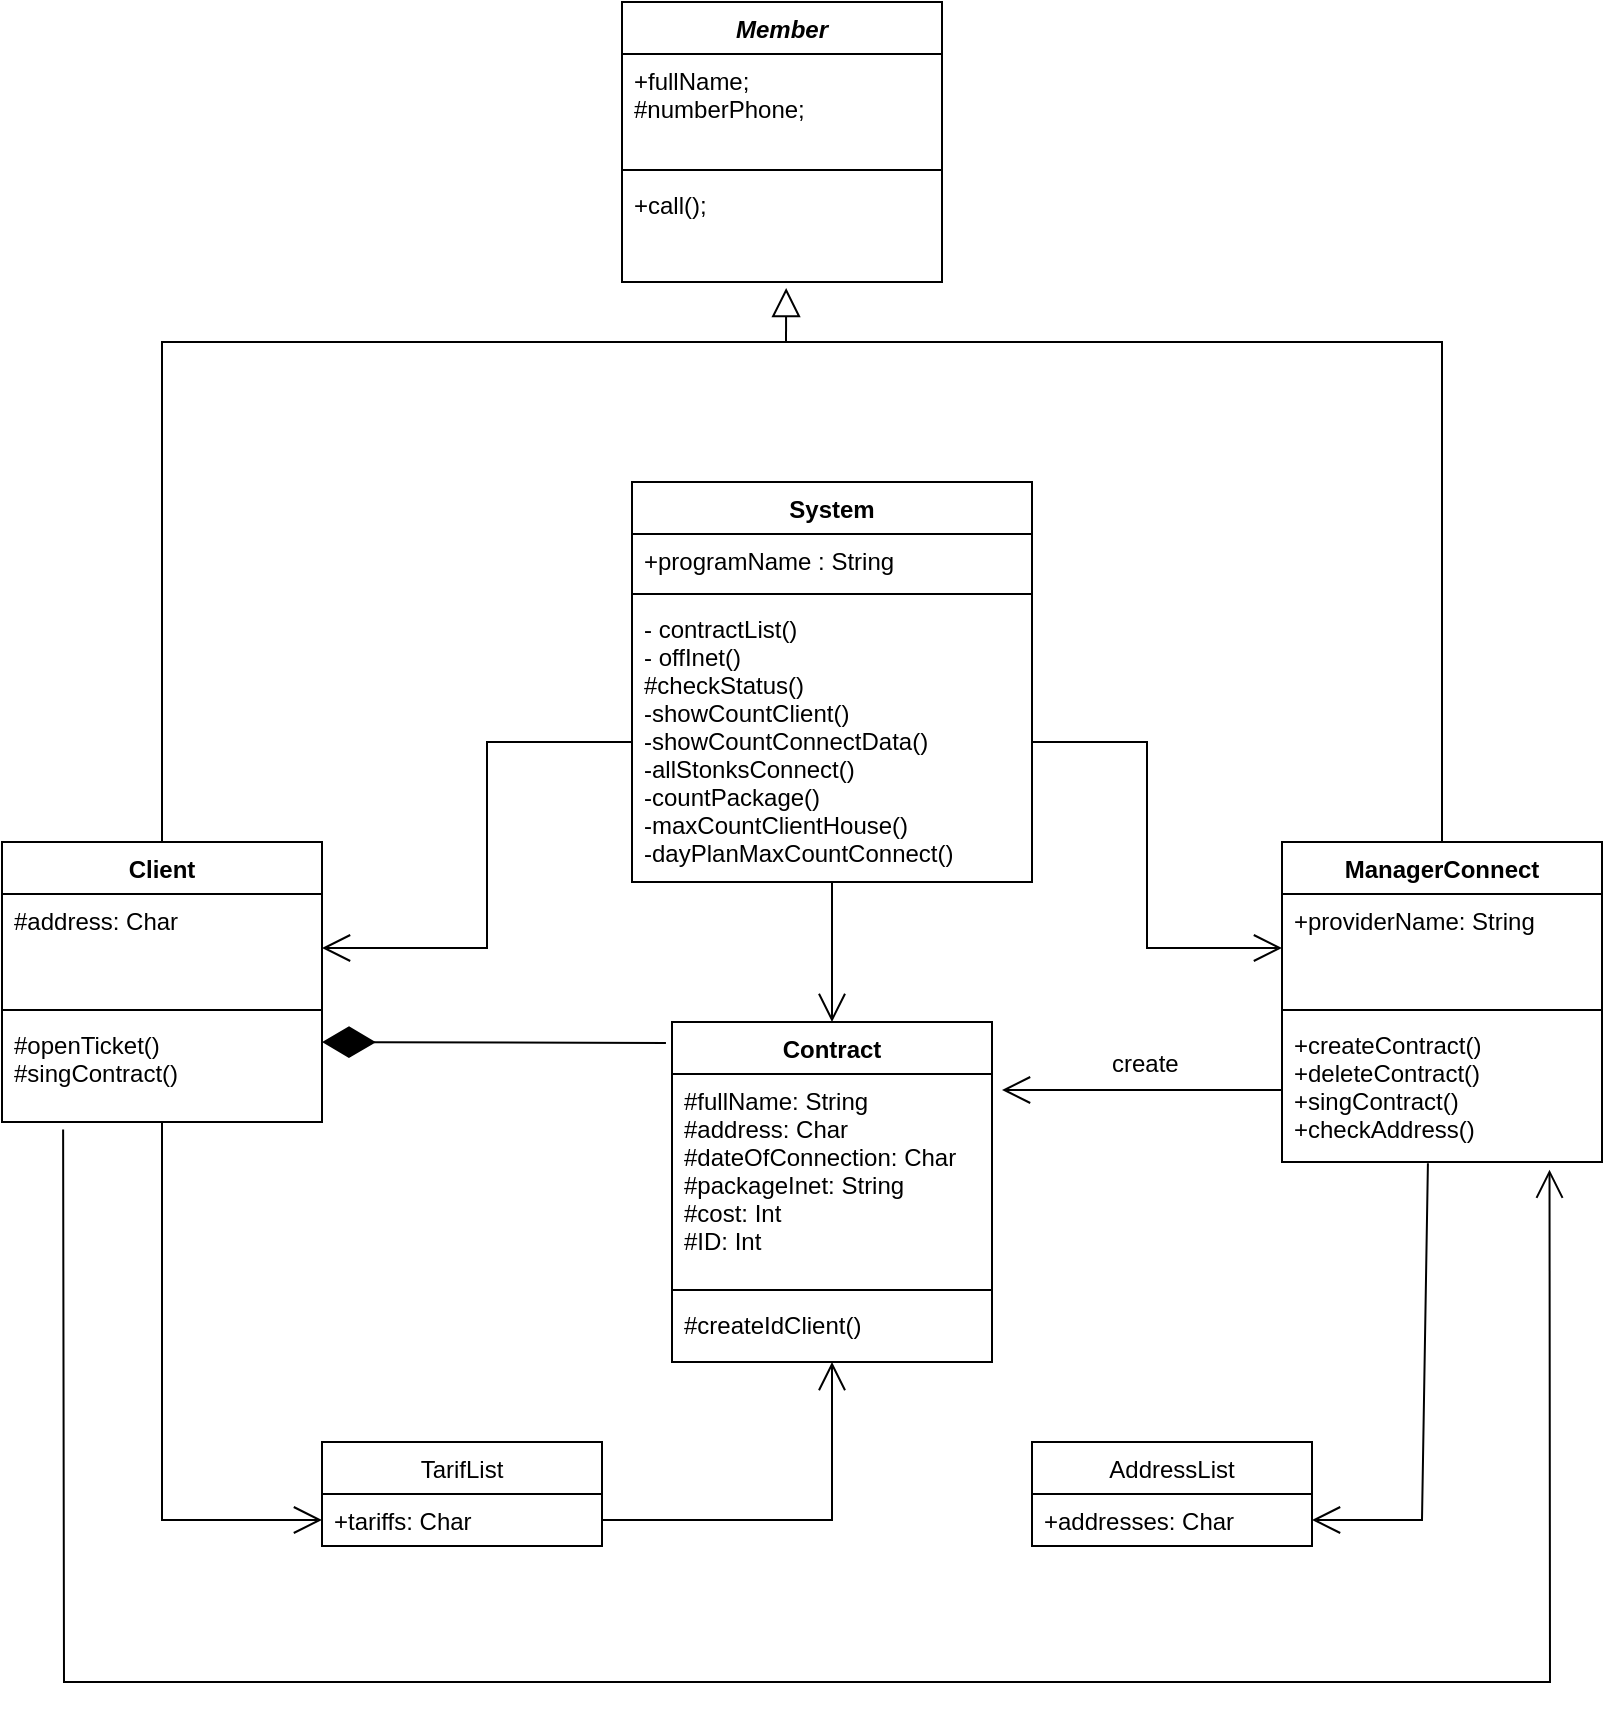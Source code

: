 <mxfile version="15.5.4" type="embed"><diagram id="C5RBs43oDa-KdzZeNtuy" name="Page-1"><mxGraphModel dx="649" dy="2866" grid="1" gridSize="10" guides="1" tooltips="1" connect="1" arrows="1" fold="1" page="1" pageScale="1" pageWidth="827" pageHeight="1169" math="0" shadow="0"><root><mxCell id="WIyWlLk6GJQsqaUBKTNV-0"/><mxCell id="WIyWlLk6GJQsqaUBKTNV-1" parent="WIyWlLk6GJQsqaUBKTNV-0"/><mxCell id="x4CzHmT4jv46Xul65Cwn-0" value="Contract" style="swimlane;fontStyle=1;align=center;verticalAlign=top;childLayout=stackLayout;horizontal=1;startSize=26;horizontalStack=0;resizeParent=1;resizeParentMax=0;resizeLast=0;collapsible=1;marginBottom=0;" parent="WIyWlLk6GJQsqaUBKTNV-1" vertex="1"><mxGeometry x="345" y="-1760" width="160" height="170" as="geometry"/></mxCell><mxCell id="x4CzHmT4jv46Xul65Cwn-1" value="#fullName: String&#10;#address: Char&#10;#dateOfConnection: Char&#10;#packageInet: String&#10;#cost: Int&#10;#ID: Int" style="text;strokeColor=none;fillColor=none;align=left;verticalAlign=top;spacingLeft=4;spacingRight=4;overflow=hidden;rotatable=0;points=[[0,0.5],[1,0.5]];portConstraint=eastwest;" parent="x4CzHmT4jv46Xul65Cwn-0" vertex="1"><mxGeometry y="26" width="160" height="104" as="geometry"/></mxCell><mxCell id="x4CzHmT4jv46Xul65Cwn-2" value="" style="line;strokeWidth=1;fillColor=none;align=left;verticalAlign=middle;spacingTop=-1;spacingLeft=3;spacingRight=3;rotatable=0;labelPosition=right;points=[];portConstraint=eastwest;" parent="x4CzHmT4jv46Xul65Cwn-0" vertex="1"><mxGeometry y="130" width="160" height="8" as="geometry"/></mxCell><mxCell id="x4CzHmT4jv46Xul65Cwn-3" value="#createIdClient()" style="text;strokeColor=none;fillColor=none;align=left;verticalAlign=top;spacingLeft=4;spacingRight=4;overflow=hidden;rotatable=0;points=[[0,0.5],[1,0.5]];portConstraint=eastwest;" parent="x4CzHmT4jv46Xul65Cwn-0" vertex="1"><mxGeometry y="138" width="160" height="32" as="geometry"/></mxCell><mxCell id="MIx9iEtUgZisJlGi1HNq-17" style="edgeStyle=orthogonalEdgeStyle;rounded=0;orthogonalLoop=1;jettySize=auto;html=1;exitX=0.5;exitY=0;exitDx=0;exitDy=0;startArrow=none;startFill=0;endArrow=none;endFill=0;strokeWidth=1;" parent="WIyWlLk6GJQsqaUBKTNV-1" source="x4CzHmT4jv46Xul65Cwn-14" edge="1"><mxGeometry relative="1" as="geometry"><mxPoint x="400" y="-2100" as="targetPoint"/><Array as="points"><mxPoint x="90" y="-2100"/></Array></mxGeometry></mxCell><mxCell id="19" style="edgeStyle=orthogonalEdgeStyle;rounded=0;orthogonalLoop=1;jettySize=auto;html=1;entryX=0;entryY=0.5;entryDx=0;entryDy=0;endArrow=open;endFill=0;endSize=12;" parent="WIyWlLk6GJQsqaUBKTNV-1" source="x4CzHmT4jv46Xul65Cwn-14" target="m357RM5_wuhy1742Luh5-17" edge="1"><mxGeometry relative="1" as="geometry"/></mxCell><mxCell id="x4CzHmT4jv46Xul65Cwn-14" value="Client" style="swimlane;fontStyle=1;align=center;verticalAlign=top;childLayout=stackLayout;horizontal=1;startSize=26;horizontalStack=0;resizeParent=1;resizeParentMax=0;resizeLast=0;collapsible=1;marginBottom=0;" parent="WIyWlLk6GJQsqaUBKTNV-1" vertex="1"><mxGeometry x="10" y="-1850" width="160" height="140" as="geometry"/></mxCell><mxCell id="x4CzHmT4jv46Xul65Cwn-15" value="#address: Char" style="text;strokeColor=none;fillColor=none;align=left;verticalAlign=top;spacingLeft=4;spacingRight=4;overflow=hidden;rotatable=0;points=[[0,0.5],[1,0.5]];portConstraint=eastwest;" parent="x4CzHmT4jv46Xul65Cwn-14" vertex="1"><mxGeometry y="26" width="160" height="54" as="geometry"/></mxCell><mxCell id="x4CzHmT4jv46Xul65Cwn-16" value="" style="line;strokeWidth=1;fillColor=none;align=left;verticalAlign=middle;spacingTop=-1;spacingLeft=3;spacingRight=3;rotatable=0;labelPosition=right;points=[];portConstraint=eastwest;" parent="x4CzHmT4jv46Xul65Cwn-14" vertex="1"><mxGeometry y="80" width="160" height="8" as="geometry"/></mxCell><mxCell id="x4CzHmT4jv46Xul65Cwn-17" value="#openTicket()&#10;#singContract()" style="text;strokeColor=none;fillColor=none;align=left;verticalAlign=top;spacingLeft=4;spacingRight=4;overflow=hidden;rotatable=0;points=[[0,0.5],[1,0.5]];portConstraint=eastwest;" parent="x4CzHmT4jv46Xul65Cwn-14" vertex="1"><mxGeometry y="88" width="160" height="52" as="geometry"/></mxCell><mxCell id="MIx9iEtUgZisJlGi1HNq-18" style="edgeStyle=orthogonalEdgeStyle;rounded=0;orthogonalLoop=1;jettySize=auto;html=1;startArrow=none;startFill=0;endArrow=none;endFill=0;strokeWidth=1;" parent="WIyWlLk6GJQsqaUBKTNV-1" source="0" edge="1"><mxGeometry relative="1" as="geometry"><mxPoint x="400" y="-2100" as="targetPoint"/><Array as="points"><mxPoint x="730" y="-2100"/></Array></mxGeometry></mxCell><mxCell id="0" value="ManagerConnect" style="swimlane;fontStyle=1;align=center;verticalAlign=top;childLayout=stackLayout;horizontal=1;startSize=26;horizontalStack=0;resizeParent=1;resizeParentMax=0;resizeLast=0;collapsible=1;marginBottom=0;" parent="WIyWlLk6GJQsqaUBKTNV-1" vertex="1"><mxGeometry x="650" y="-1850" width="160" height="160" as="geometry"/></mxCell><mxCell id="1" value="+providerName: String" style="text;strokeColor=none;fillColor=none;align=left;verticalAlign=top;spacingLeft=4;spacingRight=4;overflow=hidden;rotatable=0;points=[[0,0.5],[1,0.5]];portConstraint=eastwest;" parent="0" vertex="1"><mxGeometry y="26" width="160" height="54" as="geometry"/></mxCell><mxCell id="2" value="" style="line;strokeWidth=1;fillColor=none;align=left;verticalAlign=middle;spacingTop=-1;spacingLeft=3;spacingRight=3;rotatable=0;labelPosition=right;points=[];portConstraint=eastwest;" parent="0" vertex="1"><mxGeometry y="80" width="160" height="8" as="geometry"/></mxCell><mxCell id="3" value="+createContract()&#10;+deleteContract()&#10;+singContract()&#10;+checkAddress()" style="text;strokeColor=none;fillColor=none;align=left;verticalAlign=top;spacingLeft=4;spacingRight=4;overflow=hidden;rotatable=0;points=[[0,0.5],[1,0.5]];portConstraint=eastwest;" parent="0" vertex="1"><mxGeometry y="88" width="160" height="72" as="geometry"/></mxCell><mxCell id="5" value="&lt;br&gt;create" style="text;html=1;strokeColor=none;fillColor=none;spacing=5;spacingTop=-20;whiteSpace=wrap;overflow=hidden;rounded=0;" parent="WIyWlLk6GJQsqaUBKTNV-1" vertex="1"><mxGeometry x="560" y="-1750" width="50" height="20" as="geometry"/></mxCell><mxCell id="9" value="Member" style="swimlane;fontStyle=3;align=center;verticalAlign=top;childLayout=stackLayout;horizontal=1;startSize=26;horizontalStack=0;resizeParent=1;resizeParentMax=0;resizeLast=0;collapsible=1;marginBottom=0;" parent="WIyWlLk6GJQsqaUBKTNV-1" vertex="1"><mxGeometry x="320" y="-2270" width="160" height="140" as="geometry"/></mxCell><mxCell id="10" value="+fullName;&#10;#numberPhone;" style="text;strokeColor=none;fillColor=none;align=left;verticalAlign=top;spacingLeft=4;spacingRight=4;overflow=hidden;rotatable=0;points=[[0,0.5],[1,0.5]];portConstraint=eastwest;" parent="9" vertex="1"><mxGeometry y="26" width="160" height="54" as="geometry"/></mxCell><mxCell id="11" value="" style="line;strokeWidth=1;fillColor=none;align=left;verticalAlign=middle;spacingTop=-1;spacingLeft=3;spacingRight=3;rotatable=0;labelPosition=right;points=[];portConstraint=eastwest;" parent="9" vertex="1"><mxGeometry y="80" width="160" height="8" as="geometry"/></mxCell><mxCell id="12" value="+call();" style="text;strokeColor=none;fillColor=none;align=left;verticalAlign=top;spacingLeft=4;spacingRight=4;overflow=hidden;rotatable=0;points=[[0,0.5],[1,0.5]];portConstraint=eastwest;" parent="9" vertex="1"><mxGeometry y="88" width="160" height="52" as="geometry"/></mxCell><mxCell id="MIx9iEtUgZisJlGi1HNq-24" style="edgeStyle=orthogonalEdgeStyle;rounded=0;orthogonalLoop=1;jettySize=auto;html=1;entryX=0.5;entryY=0;entryDx=0;entryDy=0;startArrow=none;startFill=0;endArrow=open;endFill=0;endSize=12;strokeWidth=1;" parent="WIyWlLk6GJQsqaUBKTNV-1" source="2O56mvNGZmBePX9XtO3--17" target="x4CzHmT4jv46Xul65Cwn-0" edge="1"><mxGeometry relative="1" as="geometry"/></mxCell><mxCell id="2O56mvNGZmBePX9XtO3--17" value="System" style="swimlane;fontStyle=1;align=center;verticalAlign=top;childLayout=stackLayout;horizontal=1;startSize=26;horizontalStack=0;resizeParent=1;resizeParentMax=0;resizeLast=0;collapsible=1;marginBottom=0;" parent="WIyWlLk6GJQsqaUBKTNV-1" vertex="1"><mxGeometry x="325" y="-2030" width="200" height="200" as="geometry"/></mxCell><mxCell id="2O56mvNGZmBePX9XtO3--18" value="+programName : String" style="text;strokeColor=none;fillColor=none;align=left;verticalAlign=top;spacingLeft=4;spacingRight=4;overflow=hidden;rotatable=0;points=[[0,0.5],[1,0.5]];portConstraint=eastwest;" parent="2O56mvNGZmBePX9XtO3--17" vertex="1"><mxGeometry y="26" width="200" height="26" as="geometry"/></mxCell><mxCell id="2O56mvNGZmBePX9XtO3--19" value="" style="line;strokeWidth=1;fillColor=none;align=left;verticalAlign=middle;spacingTop=-1;spacingLeft=3;spacingRight=3;rotatable=0;labelPosition=right;points=[];portConstraint=eastwest;" parent="2O56mvNGZmBePX9XtO3--17" vertex="1"><mxGeometry y="52" width="200" height="8" as="geometry"/></mxCell><mxCell id="2O56mvNGZmBePX9XtO3--20" value="- contractList()&#10;- offInet()&#10;#checkStatus()&#10;-showCountClient()&#10;-showCountConnectData()&#10;-allStonksConnect()&#10;-countPackage()&#10;-maxCountClientHouse()&#10;-dayPlanMaxCountConnect()" style="text;strokeColor=none;fillColor=none;align=left;verticalAlign=top;spacingLeft=4;spacingRight=4;overflow=hidden;rotatable=0;points=[[0,0.5],[1,0.5]];portConstraint=eastwest;" parent="2O56mvNGZmBePX9XtO3--17" vertex="1"><mxGeometry y="60" width="200" height="140" as="geometry"/></mxCell><mxCell id="2O56mvNGZmBePX9XtO3--35" value="" style="endArrow=open;endFill=1;endSize=12;html=1;rounded=0;exitX=0;exitY=0.5;exitDx=0;exitDy=0;" parent="WIyWlLk6GJQsqaUBKTNV-1" source="3" edge="1"><mxGeometry width="160" relative="1" as="geometry"><mxPoint x="640" y="-1580" as="sourcePoint"/><mxPoint x="510" y="-1726" as="targetPoint"/></mxGeometry></mxCell><mxCell id="MIx9iEtUgZisJlGi1HNq-19" style="edgeStyle=orthogonalEdgeStyle;rounded=0;orthogonalLoop=1;jettySize=auto;html=1;entryX=1;entryY=0.5;entryDx=0;entryDy=0;startArrow=none;startFill=0;endArrow=open;endFill=0;strokeWidth=1;endSize=12;" parent="WIyWlLk6GJQsqaUBKTNV-1" source="2O56mvNGZmBePX9XtO3--20" target="x4CzHmT4jv46Xul65Cwn-15" edge="1"><mxGeometry relative="1" as="geometry"/></mxCell><mxCell id="MIx9iEtUgZisJlGi1HNq-21" style="edgeStyle=orthogonalEdgeStyle;rounded=0;orthogonalLoop=1;jettySize=auto;html=1;exitX=1;exitY=0.5;exitDx=0;exitDy=0;startArrow=none;startFill=0;endArrow=open;endFill=0;strokeWidth=1;endSize=12;" parent="WIyWlLk6GJQsqaUBKTNV-1" source="2O56mvNGZmBePX9XtO3--20" target="1" edge="1"><mxGeometry relative="1" as="geometry"/></mxCell><mxCell id="13" value="" style="endArrow=block;endFill=0;endSize=12;html=1;rounded=0;entryX=0.513;entryY=1.058;entryDx=0;entryDy=0;entryPerimeter=0;" parent="WIyWlLk6GJQsqaUBKTNV-1" target="12" edge="1"><mxGeometry width="160" relative="1" as="geometry"><mxPoint x="402" y="-2100" as="sourcePoint"/><mxPoint x="320" y="-1990" as="targetPoint"/></mxGeometry></mxCell><mxCell id="16" value="" style="endArrow=diamondThin;endFill=1;endSize=24;html=1;rounded=0;exitX=-0.019;exitY=0.062;exitDx=0;exitDy=0;exitPerimeter=0;" parent="WIyWlLk6GJQsqaUBKTNV-1" source="x4CzHmT4jv46Xul65Cwn-0" edge="1"><mxGeometry width="160" relative="1" as="geometry"><mxPoint x="200" y="-1660" as="sourcePoint"/><mxPoint x="170" y="-1750" as="targetPoint"/></mxGeometry></mxCell><mxCell id="m357RM5_wuhy1742Luh5-16" value="TarifList" style="swimlane;fontStyle=0;childLayout=stackLayout;horizontal=1;startSize=26;fillColor=none;horizontalStack=0;resizeParent=1;resizeParentMax=0;resizeLast=0;collapsible=1;marginBottom=0;" parent="WIyWlLk6GJQsqaUBKTNV-1" vertex="1"><mxGeometry x="170" y="-1550" width="140" height="52" as="geometry"/></mxCell><mxCell id="m357RM5_wuhy1742Luh5-17" value="+tariffs: Char" style="text;strokeColor=none;fillColor=none;align=left;verticalAlign=top;spacingLeft=4;spacingRight=4;overflow=hidden;rotatable=0;points=[[0,0.5],[1,0.5]];portConstraint=eastwest;" parent="m357RM5_wuhy1742Luh5-16" vertex="1"><mxGeometry y="26" width="140" height="26" as="geometry"/></mxCell><mxCell id="m357RM5_wuhy1742Luh5-20" value="AddressList" style="swimlane;fontStyle=0;childLayout=stackLayout;horizontal=1;startSize=26;fillColor=none;horizontalStack=0;resizeParent=1;resizeParentMax=0;resizeLast=0;collapsible=1;marginBottom=0;" parent="WIyWlLk6GJQsqaUBKTNV-1" vertex="1"><mxGeometry x="525" y="-1550" width="140" height="52" as="geometry"/></mxCell><mxCell id="m357RM5_wuhy1742Luh5-21" value="+addresses: Char" style="text;strokeColor=none;fillColor=none;align=left;verticalAlign=top;spacingLeft=4;spacingRight=4;overflow=hidden;rotatable=0;points=[[0,0.5],[1,0.5]];portConstraint=eastwest;" parent="m357RM5_wuhy1742Luh5-20" vertex="1"><mxGeometry y="26" width="140" height="26" as="geometry"/></mxCell><mxCell id="20" value="" style="endArrow=open;endFill=1;endSize=12;html=1;rounded=0;exitX=0.191;exitY=1.073;exitDx=0;exitDy=0;exitPerimeter=0;entryX=0.836;entryY=1.053;entryDx=0;entryDy=0;entryPerimeter=0;" parent="WIyWlLk6GJQsqaUBKTNV-1" source="x4CzHmT4jv46Xul65Cwn-17" target="3" edge="1"><mxGeometry width="160" relative="1" as="geometry"><mxPoint x="140" y="-1630" as="sourcePoint"/><mxPoint x="300" y="-1630" as="targetPoint"/><Array as="points"><mxPoint x="41" y="-1430"/><mxPoint x="784" y="-1430"/></Array></mxGeometry></mxCell><mxCell id="21" value="" style="endArrow=open;endFill=1;endSize=12;html=1;rounded=0;exitX=0.456;exitY=1.008;exitDx=0;exitDy=0;exitPerimeter=0;entryX=1;entryY=0.5;entryDx=0;entryDy=0;" parent="WIyWlLk6GJQsqaUBKTNV-1" source="3" target="m357RM5_wuhy1742Luh5-21" edge="1"><mxGeometry width="160" relative="1" as="geometry"><mxPoint x="480" y="-1380" as="sourcePoint"/><mxPoint x="640" y="-1380" as="targetPoint"/><Array as="points"><mxPoint x="720" y="-1511"/></Array></mxGeometry></mxCell><mxCell id="22" value="" style="endArrow=open;endFill=1;endSize=12;html=1;rounded=0;exitX=1;exitY=0.5;exitDx=0;exitDy=0;" parent="WIyWlLk6GJQsqaUBKTNV-1" source="m357RM5_wuhy1742Luh5-17" target="x4CzHmT4jv46Xul65Cwn-3" edge="1"><mxGeometry width="160" relative="1" as="geometry"><mxPoint x="300" y="-1360" as="sourcePoint"/><mxPoint x="460" y="-1360" as="targetPoint"/><Array as="points"><mxPoint x="425" y="-1511"/></Array></mxGeometry></mxCell></root></mxGraphModel></diagram></mxfile>
